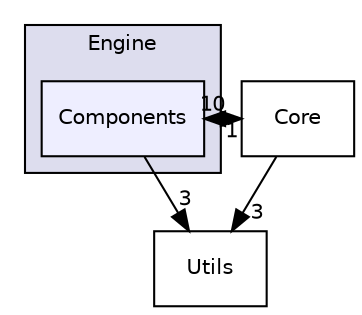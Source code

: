 digraph "Engine/Components" {
  compound=true
  node [ fontsize="10", fontname="Helvetica"];
  edge [ labelfontsize="10", labelfontname="Helvetica"];
  subgraph clusterdir_0b6ee6e7e9547e675db4add2e5de97da {
    graph [ bgcolor="#ddddee", pencolor="black", label="Engine" fontname="Helvetica", fontsize="10", URL="dir_0b6ee6e7e9547e675db4add2e5de97da.html"]
  dir_36962fdc075fb9b53a92f8269be504c9 [shape=box, label="Components", style="filled", fillcolor="#eeeeff", pencolor="black", URL="dir_36962fdc075fb9b53a92f8269be504c9.html"];
  }
  dir_edb3a854c210c0e97f3293a5a8a94807 [shape=box label="Utils" URL="dir_edb3a854c210c0e97f3293a5a8a94807.html"];
  dir_0e25eeab45a2a860e54b41439eaf8784 [shape=box label="Core" URL="dir_0e25eeab45a2a860e54b41439eaf8784.html"];
  dir_0e25eeab45a2a860e54b41439eaf8784->dir_edb3a854c210c0e97f3293a5a8a94807 [headlabel="3", labeldistance=1.5 headhref="dir_000002_000003.html"];
  dir_0e25eeab45a2a860e54b41439eaf8784->dir_36962fdc075fb9b53a92f8269be504c9 [headlabel="1", labeldistance=1.5 headhref="dir_000002_000001.html"];
  dir_36962fdc075fb9b53a92f8269be504c9->dir_edb3a854c210c0e97f3293a5a8a94807 [headlabel="3", labeldistance=1.5 headhref="dir_000001_000003.html"];
  dir_36962fdc075fb9b53a92f8269be504c9->dir_0e25eeab45a2a860e54b41439eaf8784 [headlabel="10", labeldistance=1.5 headhref="dir_000001_000002.html"];
}
